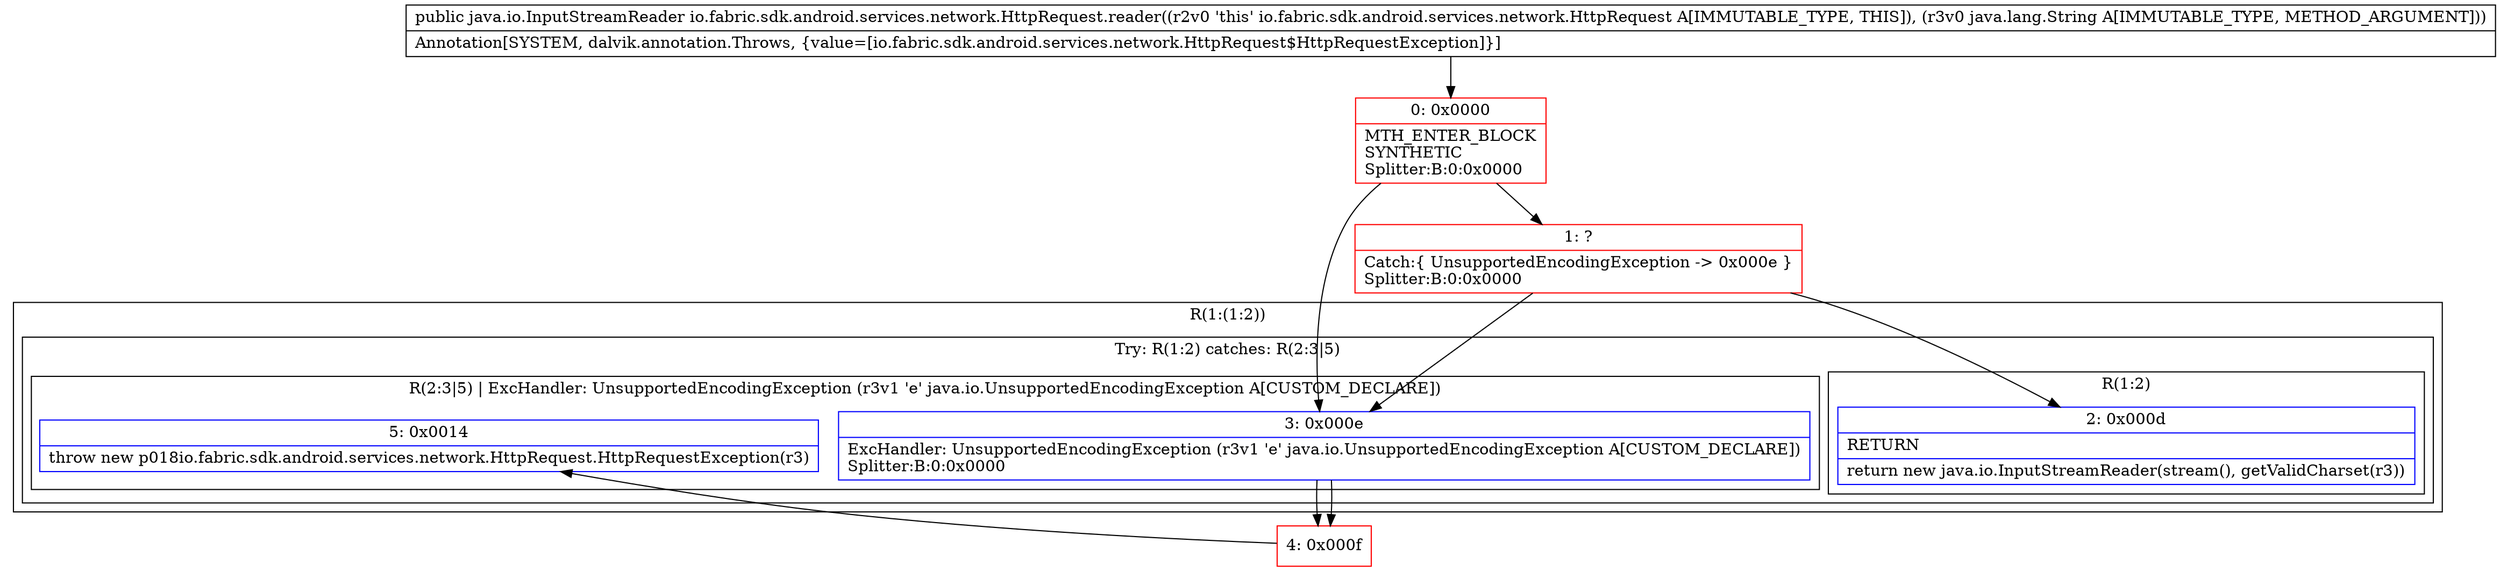 digraph "CFG forio.fabric.sdk.android.services.network.HttpRequest.reader(Ljava\/lang\/String;)Ljava\/io\/InputStreamReader;" {
subgraph cluster_Region_954319658 {
label = "R(1:(1:2))";
node [shape=record,color=blue];
subgraph cluster_TryCatchRegion_595182655 {
label = "Try: R(1:2) catches: R(2:3|5)";
node [shape=record,color=blue];
subgraph cluster_Region_1813977381 {
label = "R(1:2)";
node [shape=record,color=blue];
Node_2 [shape=record,label="{2\:\ 0x000d|RETURN\l|return new java.io.InputStreamReader(stream(), getValidCharset(r3))\l}"];
}
subgraph cluster_Region_199579363 {
label = "R(2:3|5) | ExcHandler: UnsupportedEncodingException (r3v1 'e' java.io.UnsupportedEncodingException A[CUSTOM_DECLARE])\l";
node [shape=record,color=blue];
Node_3 [shape=record,label="{3\:\ 0x000e|ExcHandler: UnsupportedEncodingException (r3v1 'e' java.io.UnsupportedEncodingException A[CUSTOM_DECLARE])\lSplitter:B:0:0x0000\l}"];
Node_5 [shape=record,label="{5\:\ 0x0014|throw new p018io.fabric.sdk.android.services.network.HttpRequest.HttpRequestException(r3)\l}"];
}
}
}
subgraph cluster_Region_199579363 {
label = "R(2:3|5) | ExcHandler: UnsupportedEncodingException (r3v1 'e' java.io.UnsupportedEncodingException A[CUSTOM_DECLARE])\l";
node [shape=record,color=blue];
Node_3 [shape=record,label="{3\:\ 0x000e|ExcHandler: UnsupportedEncodingException (r3v1 'e' java.io.UnsupportedEncodingException A[CUSTOM_DECLARE])\lSplitter:B:0:0x0000\l}"];
Node_5 [shape=record,label="{5\:\ 0x0014|throw new p018io.fabric.sdk.android.services.network.HttpRequest.HttpRequestException(r3)\l}"];
}
Node_0 [shape=record,color=red,label="{0\:\ 0x0000|MTH_ENTER_BLOCK\lSYNTHETIC\lSplitter:B:0:0x0000\l}"];
Node_1 [shape=record,color=red,label="{1\:\ ?|Catch:\{ UnsupportedEncodingException \-\> 0x000e \}\lSplitter:B:0:0x0000\l}"];
Node_4 [shape=record,color=red,label="{4\:\ 0x000f}"];
MethodNode[shape=record,label="{public java.io.InputStreamReader io.fabric.sdk.android.services.network.HttpRequest.reader((r2v0 'this' io.fabric.sdk.android.services.network.HttpRequest A[IMMUTABLE_TYPE, THIS]), (r3v0 java.lang.String A[IMMUTABLE_TYPE, METHOD_ARGUMENT]))  | Annotation[SYSTEM, dalvik.annotation.Throws, \{value=[io.fabric.sdk.android.services.network.HttpRequest$HttpRequestException]\}]\l}"];
MethodNode -> Node_0;
Node_3 -> Node_4;
Node_3 -> Node_4;
Node_0 -> Node_1;
Node_0 -> Node_3;
Node_1 -> Node_2;
Node_1 -> Node_3;
Node_4 -> Node_5;
}

